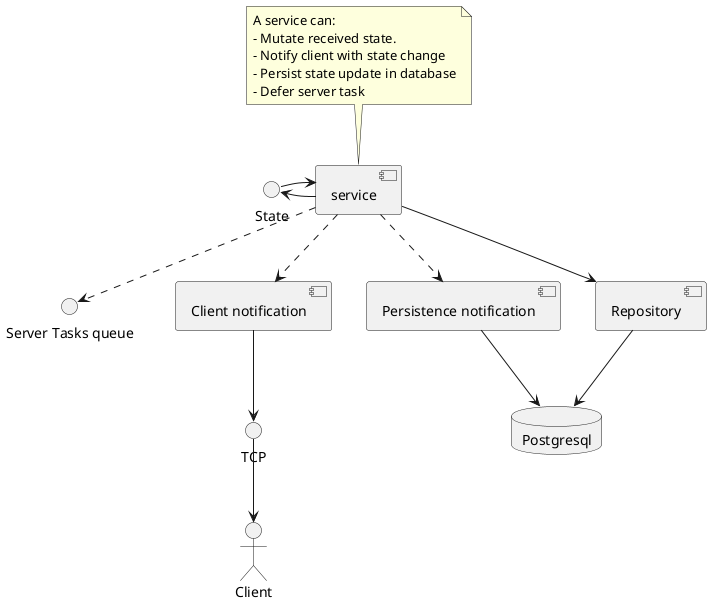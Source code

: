 @startuml

interface "State" as mutin
interface "Server Tasks queue" as task_queue
[service] as service
note top of service: A service can:\n- Mutate received state. \n- Notify client with state change\n- Persist state update in database\n- Defer server task

[Client notification] as response
[Persistence notification] as persistence
[Repository] as repository
database Postgresql as database
mutin <- service
mutin -> service
service ..> response
service ..> persistence
service ..> task_queue
service --> repository

persistence --> database
repository --> database

interface TCP
response --> TCP
TCP --> :Client:
@enduml